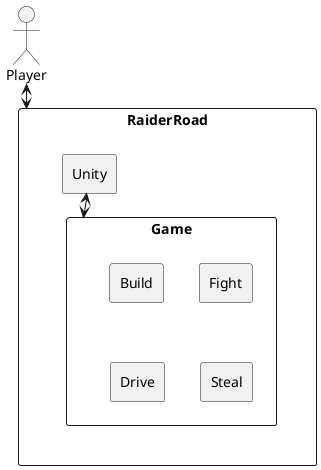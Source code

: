 ﻿@startuml
'' SimpleArch

actor Player

rectangle RaiderRoad {
	rectangle Unity
	rectangle Game {
		rectangle Build
		rectangle Fight
		rectangle Drive
		rectangle Steal
	}
}

Player <--> RaiderRoad
Unity <--> Game

@enduml